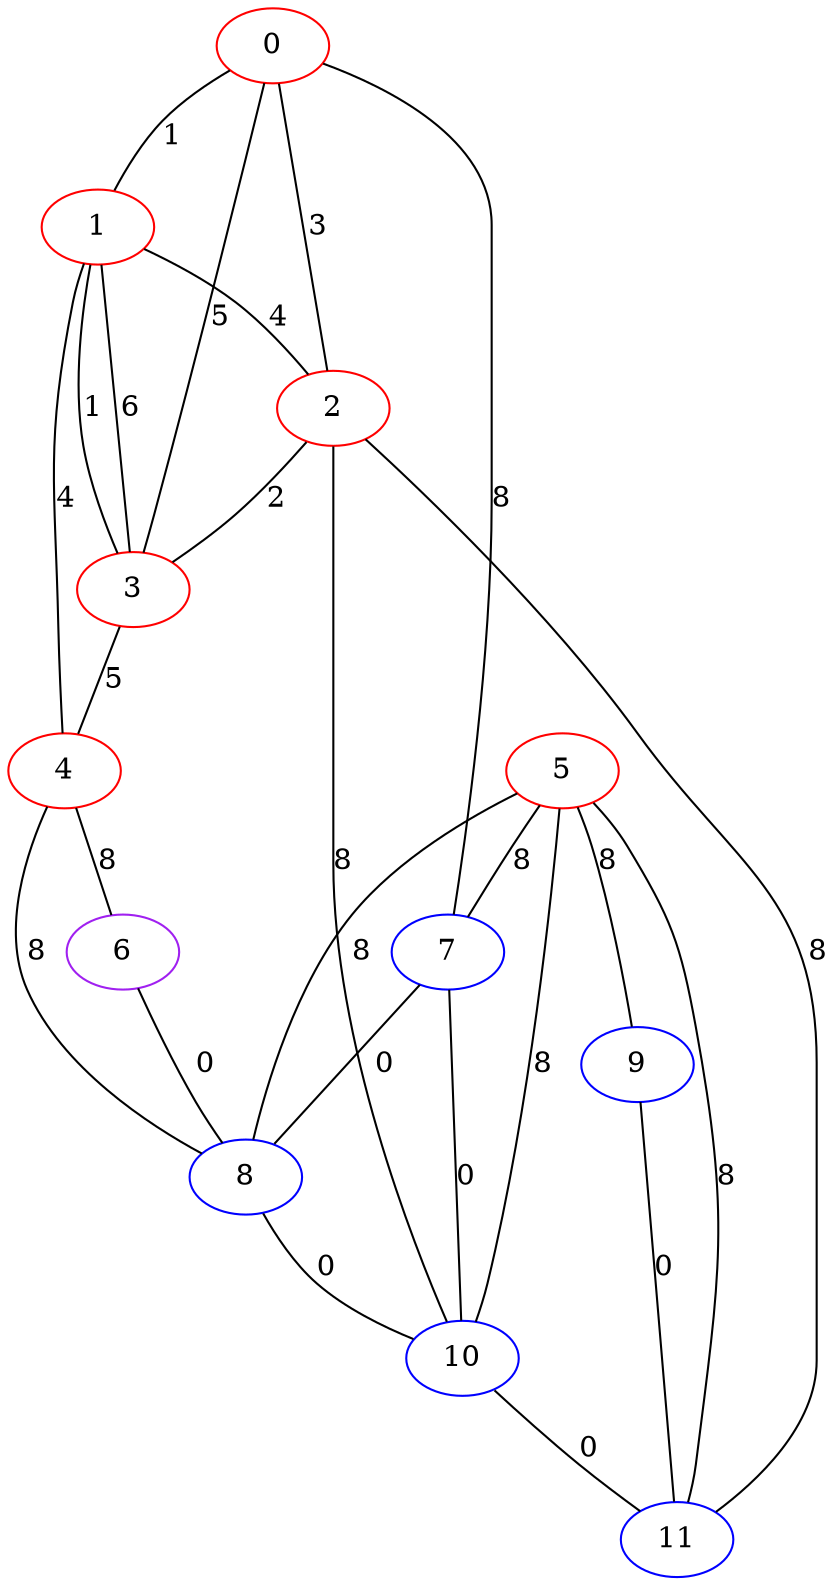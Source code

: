 graph "" {
0 [color=red, weight=1];
1 [color=red, weight=1];
2 [color=red, weight=1];
3 [color=red, weight=1];
4 [color=red, weight=1];
5 [color=red, weight=1];
6 [color=purple, weight=4];
7 [color=blue, weight=3];
8 [color=blue, weight=3];
9 [color=blue, weight=3];
10 [color=blue, weight=3];
11 [color=blue, weight=3];
0 -- 1  [key=0, label=1];
0 -- 2  [key=0, label=3];
0 -- 3  [key=0, label=5];
0 -- 7  [key=0, label=8];
1 -- 2  [key=0, label=4];
1 -- 3  [key=0, label=6];
1 -- 3  [key=1, label=1];
1 -- 4  [key=0, label=4];
2 -- 10  [key=0, label=8];
2 -- 3  [key=0, label=2];
2 -- 11  [key=0, label=8];
3 -- 4  [key=0, label=5];
4 -- 8  [key=0, label=8];
4 -- 6  [key=0, label=8];
5 -- 8  [key=0, label=8];
5 -- 9  [key=0, label=8];
5 -- 10  [key=0, label=8];
5 -- 11  [key=0, label=8];
5 -- 7  [key=0, label=8];
6 -- 8  [key=0, label=0];
7 -- 8  [key=0, label=0];
7 -- 10  [key=0, label=0];
8 -- 10  [key=0, label=0];
9 -- 11  [key=0, label=0];
10 -- 11  [key=0, label=0];
}
